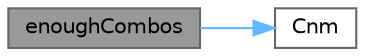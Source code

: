 digraph "enoughCombos"
{
 // LATEX_PDF_SIZE
  bgcolor="transparent";
  edge [fontname=Helvetica,fontsize=10,labelfontname=Helvetica,labelfontsize=10];
  node [fontname=Helvetica,fontsize=10,shape=box,height=0.2,width=0.4];
  rankdir="LR";
  Node1 [id="Node000001",label="enoughCombos",height=0.2,width=0.4,color="gray40", fillcolor="grey60", style="filled", fontcolor="black",tooltip=" "];
  Node1 -> Node2 [id="edge2_Node000001_Node000002",color="steelblue1",style="solid",tooltip=" "];
  Node2 [id="Node000002",label="Cnm",height=0.2,width=0.4,color="grey40", fillcolor="white", style="filled",URL="$xx_hash_2tests_2collisions_2main_8c.html#ad828d8ae7b64dc128e0d4d8cfb0dca43",tooltip=" "];
}
